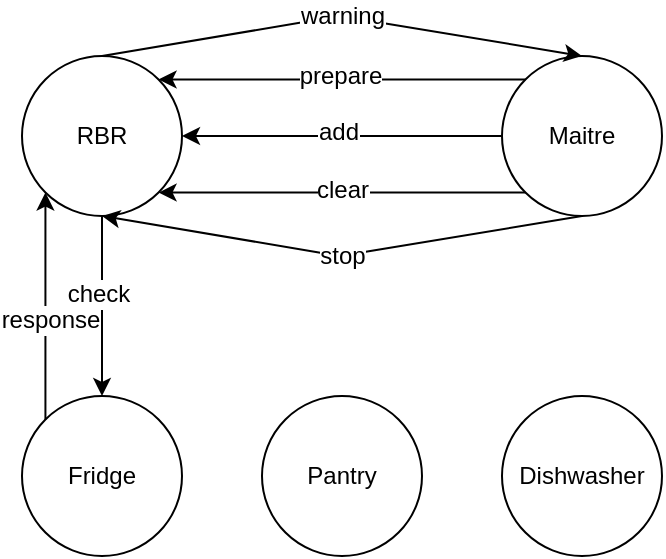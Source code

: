 <mxfile version="10.9.6" type="device"><diagram id="NBPSwO2KJNGuKfXh8fXe" name="Page-1"><mxGraphModel dx="974" dy="533" grid="1" gridSize="10" guides="1" tooltips="1" connect="1" arrows="1" fold="1" page="1" pageScale="1" pageWidth="827" pageHeight="1169" math="0" shadow="0"><root><mxCell id="0"/><mxCell id="1" parent="0"/><mxCell id="O2Hmk18eFtxHM2XzZrHs-1" value="RBR" style="ellipse;whiteSpace=wrap;html=1;aspect=fixed;" parent="1" vertex="1"><mxGeometry x="121" y="120" width="80" height="80" as="geometry"/></mxCell><mxCell id="O2Hmk18eFtxHM2XzZrHs-2" value="Maitre" style="ellipse;whiteSpace=wrap;html=1;aspect=fixed;" parent="1" vertex="1"><mxGeometry x="361" y="120" width="80" height="80" as="geometry"/></mxCell><mxCell id="O2Hmk18eFtxHM2XzZrHs-3" value="Fridge" style="ellipse;whiteSpace=wrap;html=1;aspect=fixed;" parent="1" vertex="1"><mxGeometry x="121" y="290" width="80" height="80" as="geometry"/></mxCell><mxCell id="O2Hmk18eFtxHM2XzZrHs-4" value="Pantry" style="ellipse;whiteSpace=wrap;html=1;aspect=fixed;" parent="1" vertex="1"><mxGeometry x="241" y="290" width="80" height="80" as="geometry"/></mxCell><mxCell id="O2Hmk18eFtxHM2XzZrHs-5" value="Dishwasher" style="ellipse;whiteSpace=wrap;html=1;aspect=fixed;" parent="1" vertex="1"><mxGeometry x="361" y="290" width="80" height="80" as="geometry"/></mxCell><mxCell id="O2Hmk18eFtxHM2XzZrHs-10" value="" style="endArrow=classic;html=1;exitX=0;exitY=0;exitDx=0;exitDy=0;entryX=1;entryY=0;entryDx=0;entryDy=0;rounded=1;" parent="1" source="O2Hmk18eFtxHM2XzZrHs-2" target="O2Hmk18eFtxHM2XzZrHs-1" edge="1"><mxGeometry width="50" height="50" relative="1" as="geometry"><mxPoint x="260" y="250" as="sourcePoint"/><mxPoint x="310" y="200" as="targetPoint"/><Array as="points"/></mxGeometry></mxCell><mxCell id="O2Hmk18eFtxHM2XzZrHs-12" value="prepare" style="text;html=1;resizable=0;points=[];align=center;verticalAlign=middle;labelBackgroundColor=#ffffff;" parent="O2Hmk18eFtxHM2XzZrHs-10" vertex="1" connectable="0"><mxGeometry x="-0.217" y="4" relative="1" as="geometry"><mxPoint x="-21" y="-6" as="offset"/></mxGeometry></mxCell><mxCell id="O2Hmk18eFtxHM2XzZrHs-11" value="&lt;span style=&quot;font-family: &amp;#34;helvetica&amp;#34; , &amp;#34;arial&amp;#34; , sans-serif ; font-size: 0px&quot;&gt;%3CmxGraphModel%3E%3Croot%3E%3CmxCell%20id%3D%220%22%2F%3E%3CmxCell%20id%3D%221%22%20parent%3D%220%22%2F%3E%3CmxCell%20id%3D%222%22%20value%3D%22%22%20style%3D%22endArrow%3Dclassic%3Bhtml%3D1%3BexitX%3D0%3BexitY%3D0%3BexitDx%3D0%3BexitDy%3D0%3BentryX%3D1%3BentryY%3D0%3BentryDx%3D0%3BentryDy%3D0%3Brounded%3D1%3B%22%20edge%3D%221%22%20parent%3D%221%22%3E%3CmxGeometry%20width%3D%2250%22%20height%3D%2250%22%20relative%3D%221%22%20as%3D%22geometry%22%3E%3CmxPoint%20x%3D%22373%22%20y%3D%22132%22%20as%3D%22sourcePoint%22%2F%3E%3CmxPoint%20x%3D%22189%22%20y%3D%22132%22%20as%3D%22targetPoint%22%2F%3E%3C%2FmxGeometry%3E%3C%2FmxCell%3E%3C%2Froot%3E%3C%2FmxGraphModel%3E&lt;/span&gt;" style="text;html=1;resizable=0;points=[];autosize=1;align=left;verticalAlign=top;spacingTop=-4;" parent="1" vertex="1"><mxGeometry x="331" y="162" width="20" height="20" as="geometry"/></mxCell><mxCell id="O2Hmk18eFtxHM2XzZrHs-16" value="" style="endArrow=classic;html=1;exitX=0;exitY=0.5;exitDx=0;exitDy=0;entryX=1;entryY=0.5;entryDx=0;entryDy=0;rounded=1;" parent="1" source="O2Hmk18eFtxHM2XzZrHs-2" target="O2Hmk18eFtxHM2XzZrHs-1" edge="1"><mxGeometry width="50" height="50" relative="1" as="geometry"><mxPoint x="383" y="142" as="sourcePoint"/><mxPoint x="199" y="142" as="targetPoint"/></mxGeometry></mxCell><mxCell id="O2Hmk18eFtxHM2XzZrHs-17" value="add" style="text;html=1;resizable=0;points=[];align=center;verticalAlign=middle;labelBackgroundColor=#ffffff;" parent="O2Hmk18eFtxHM2XzZrHs-16" vertex="1" connectable="0"><mxGeometry x="-0.217" y="4" relative="1" as="geometry"><mxPoint x="-20" y="-6" as="offset"/></mxGeometry></mxCell><mxCell id="O2Hmk18eFtxHM2XzZrHs-29" value="" style="endArrow=classic;html=1;exitX=0;exitY=1;exitDx=0;exitDy=0;entryX=1;entryY=1;entryDx=0;entryDy=0;rounded=1;" parent="1" source="O2Hmk18eFtxHM2XzZrHs-2" target="O2Hmk18eFtxHM2XzZrHs-1" edge="1"><mxGeometry width="50" height="50" relative="1" as="geometry"><mxPoint x="371" y="170" as="sourcePoint"/><mxPoint x="211" y="170" as="targetPoint"/></mxGeometry></mxCell><mxCell id="O2Hmk18eFtxHM2XzZrHs-30" value="clear" style="text;html=1;resizable=0;points=[];align=center;verticalAlign=middle;labelBackgroundColor=#ffffff;" parent="O2Hmk18eFtxHM2XzZrHs-29" vertex="1" connectable="0"><mxGeometry x="-0.217" y="4" relative="1" as="geometry"><mxPoint x="-20" y="-6" as="offset"/></mxGeometry></mxCell><mxCell id="O2Hmk18eFtxHM2XzZrHs-31" value="" style="endArrow=classic;html=1;entryX=0.5;entryY=0;entryDx=0;entryDy=0;exitX=0.5;exitY=0;exitDx=0;exitDy=0;" parent="1" source="O2Hmk18eFtxHM2XzZrHs-1" target="O2Hmk18eFtxHM2XzZrHs-2" edge="1"><mxGeometry width="50" height="50" relative="1" as="geometry"><mxPoint x="150" y="300" as="sourcePoint"/><mxPoint x="200" y="250" as="targetPoint"/><Array as="points"><mxPoint x="280" y="100"/></Array></mxGeometry></mxCell><mxCell id="O2Hmk18eFtxHM2XzZrHs-32" value="warning" style="text;html=1;resizable=0;points=[];align=center;verticalAlign=middle;labelBackgroundColor=#ffffff;" parent="O2Hmk18eFtxHM2XzZrHs-31" vertex="1" connectable="0"><mxGeometry x="0.223" y="-4" relative="1" as="geometry"><mxPoint x="-26.5" y="-8.5" as="offset"/></mxGeometry></mxCell><mxCell id="O2Hmk18eFtxHM2XzZrHs-33" value="" style="endArrow=classic;html=1;entryX=0.5;entryY=1;entryDx=0;entryDy=0;exitX=0.5;exitY=1;exitDx=0;exitDy=0;" parent="1" source="O2Hmk18eFtxHM2XzZrHs-2" target="O2Hmk18eFtxHM2XzZrHs-1" edge="1"><mxGeometry width="50" height="50" relative="1" as="geometry"><mxPoint x="120" y="470" as="sourcePoint"/><mxPoint x="170" y="420" as="targetPoint"/><Array as="points"><mxPoint x="280" y="220"/></Array></mxGeometry></mxCell><mxCell id="O2Hmk18eFtxHM2XzZrHs-34" value="stop" style="text;html=1;resizable=0;points=[];align=center;verticalAlign=middle;labelBackgroundColor=#ffffff;" parent="O2Hmk18eFtxHM2XzZrHs-33" vertex="1" connectable="0"><mxGeometry x="-0.102" y="-3" relative="1" as="geometry"><mxPoint x="-12" y="5" as="offset"/></mxGeometry></mxCell><mxCell id="O2Hmk18eFtxHM2XzZrHs-35" value="" style="endArrow=classic;html=1;entryX=0.5;entryY=0;entryDx=0;entryDy=0;exitX=0.5;exitY=1;exitDx=0;exitDy=0;" parent="1" source="O2Hmk18eFtxHM2XzZrHs-1" target="O2Hmk18eFtxHM2XzZrHs-3" edge="1"><mxGeometry width="50" height="50" relative="1" as="geometry"><mxPoint x="460" y="220" as="sourcePoint"/><mxPoint x="510" y="170" as="targetPoint"/><Array as="points"><mxPoint x="161" y="270"/></Array></mxGeometry></mxCell><mxCell id="O2Hmk18eFtxHM2XzZrHs-38" value="check" style="text;html=1;resizable=0;points=[];align=center;verticalAlign=middle;labelBackgroundColor=#ffffff;" parent="O2Hmk18eFtxHM2XzZrHs-35" vertex="1" connectable="0"><mxGeometry x="-0.13" y="-2" relative="1" as="geometry"><mxPoint as="offset"/></mxGeometry></mxCell><mxCell id="9AFAw-LcYk-x6Xx-DTRp-5" value="" style="endArrow=classic;html=1;entryX=0;entryY=1;entryDx=0;entryDy=0;exitX=0;exitY=0;exitDx=0;exitDy=0;" edge="1" parent="1" source="O2Hmk18eFtxHM2XzZrHs-3" target="O2Hmk18eFtxHM2XzZrHs-1"><mxGeometry width="50" height="50" relative="1" as="geometry"><mxPoint x="70" y="250" as="sourcePoint"/><mxPoint x="171.294" y="300.529" as="targetPoint"/><Array as="points"/></mxGeometry></mxCell><mxCell id="9AFAw-LcYk-x6Xx-DTRp-6" value="response" style="text;html=1;resizable=0;points=[];align=center;verticalAlign=middle;labelBackgroundColor=#ffffff;" vertex="1" connectable="0" parent="9AFAw-LcYk-x6Xx-DTRp-5"><mxGeometry x="-0.13" y="-2" relative="1" as="geometry"><mxPoint as="offset"/></mxGeometry></mxCell></root></mxGraphModel></diagram></mxfile>